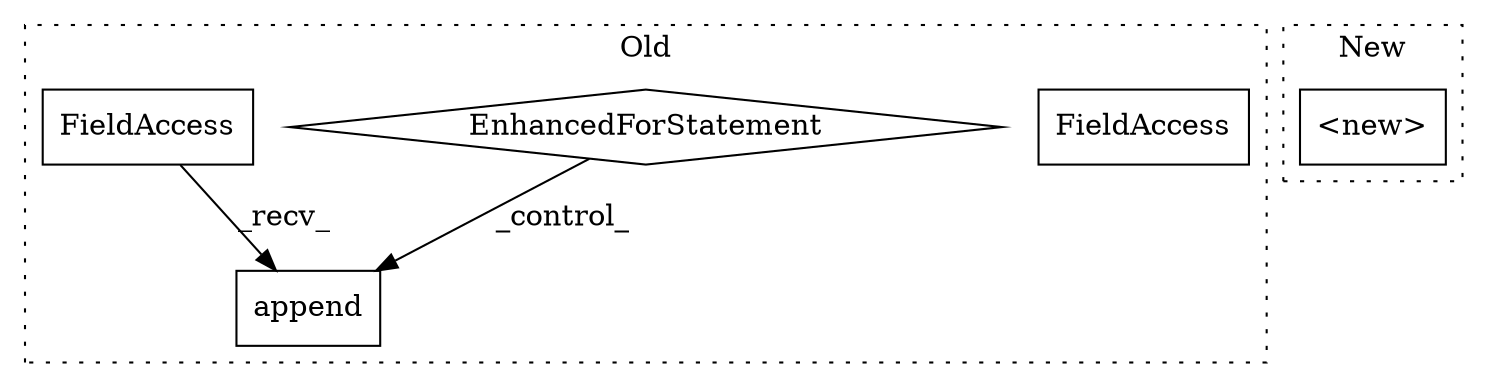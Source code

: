 digraph G {
subgraph cluster0 {
1 [label="append" a="32" s="1732,1751" l="7,1" shape="box"];
3 [label="FieldAccess" a="22" s="1720" l="11" shape="box"];
4 [label="EnhancedForStatement" a="70" s="1633,1710" l="53,2" shape="diamond"];
5 [label="FieldAccess" a="22" s="1720" l="11" shape="box"];
label = "Old";
style="dotted";
}
subgraph cluster1 {
2 [label="<new>" a="46" s="1591,1615" l="6,2" shape="box"];
label = "New";
style="dotted";
}
4 -> 1 [label="_control_"];
5 -> 1 [label="_recv_"];
}
